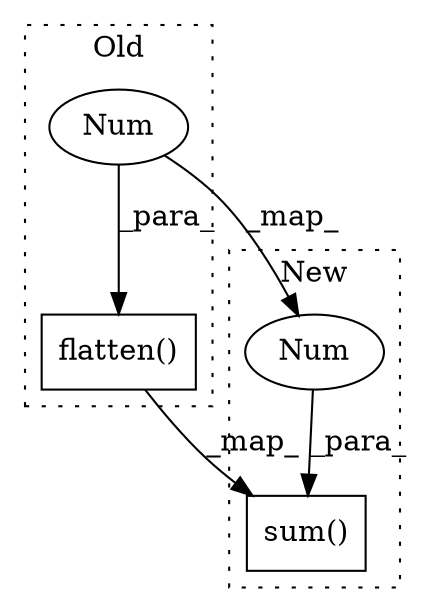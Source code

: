 digraph G {
subgraph cluster0 {
1 [label="flatten()" a="75" s="14233,14266" l="32,1" shape="box"];
4 [label="Num" a="76" s="14265" l="1" shape="ellipse"];
label = "Old";
style="dotted";
}
subgraph cluster1 {
2 [label="sum()" a="75" s="14971,15001" l="28,1" shape="box"];
3 [label="Num" a="76" s="14999" l="2" shape="ellipse"];
label = "New";
style="dotted";
}
1 -> 2 [label="_map_"];
3 -> 2 [label="_para_"];
4 -> 3 [label="_map_"];
4 -> 1 [label="_para_"];
}